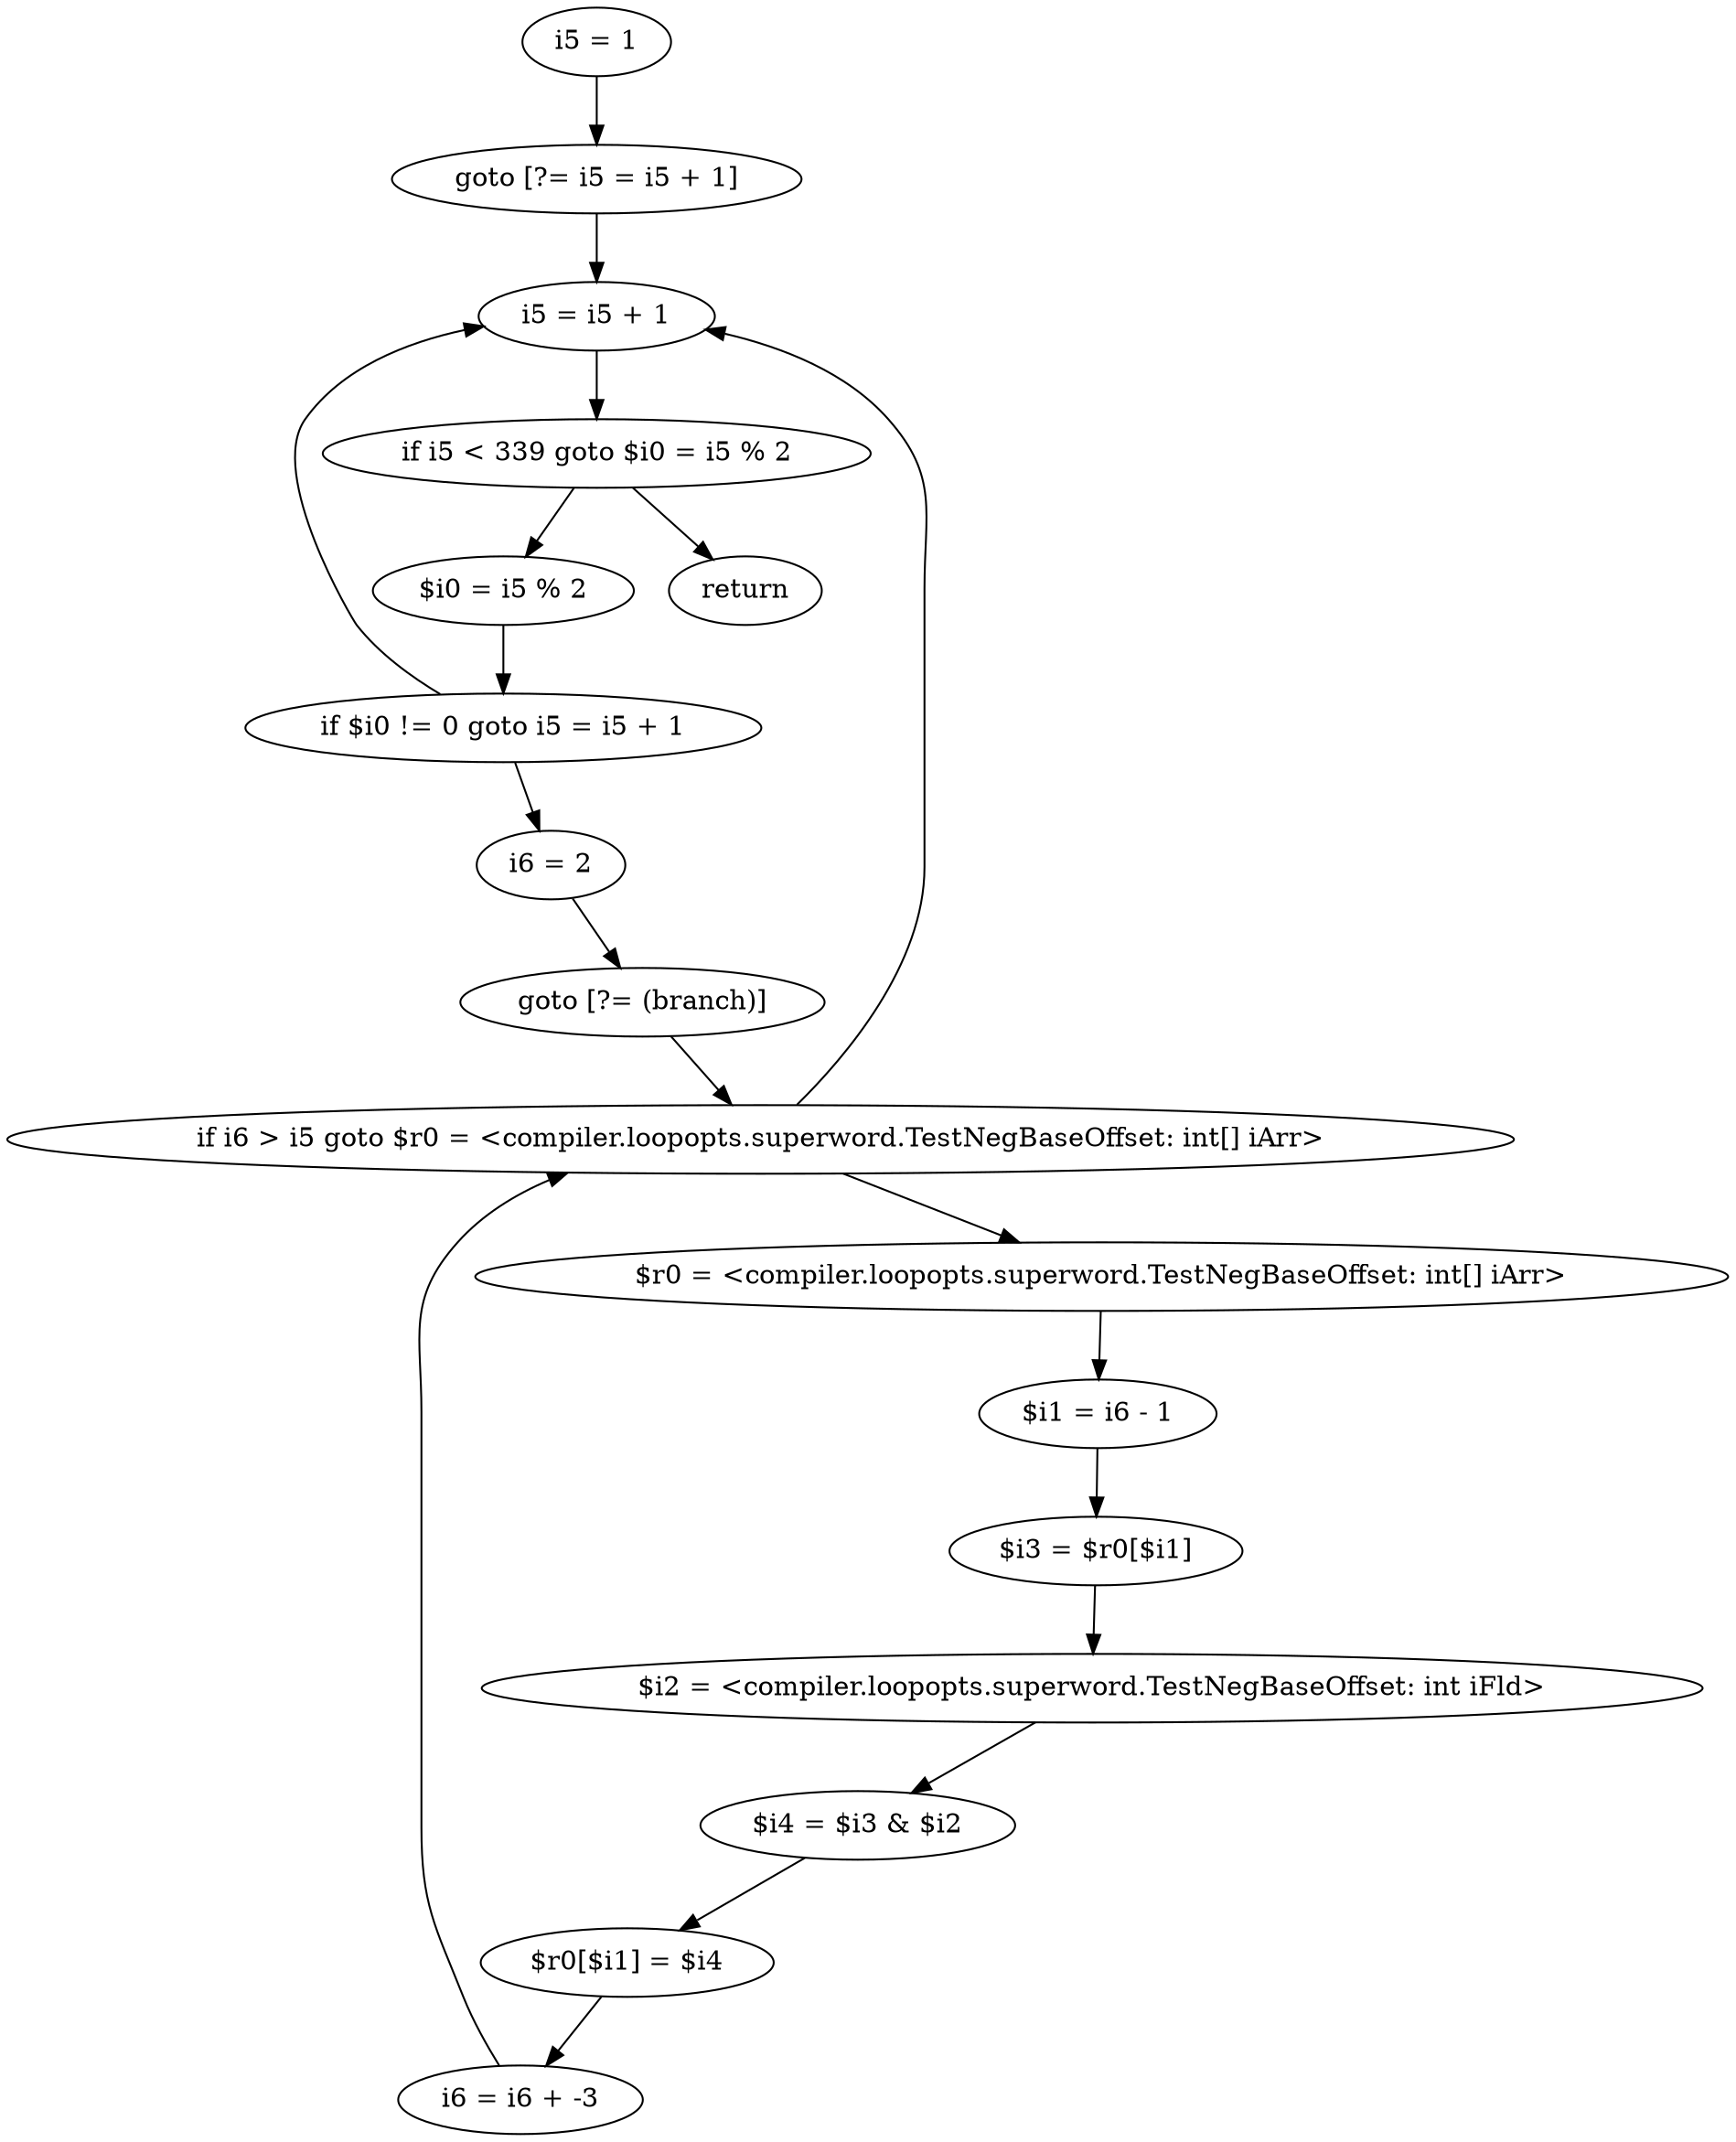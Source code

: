 digraph "unitGraph" {
    "i5 = 1"
    "goto [?= i5 = i5 + 1]"
    "$i0 = i5 % 2"
    "if $i0 != 0 goto i5 = i5 + 1"
    "i6 = 2"
    "goto [?= (branch)]"
    "$r0 = <compiler.loopopts.superword.TestNegBaseOffset: int[] iArr>"
    "$i1 = i6 - 1"
    "$i3 = $r0[$i1]"
    "$i2 = <compiler.loopopts.superword.TestNegBaseOffset: int iFld>"
    "$i4 = $i3 & $i2"
    "$r0[$i1] = $i4"
    "i6 = i6 + -3"
    "if i6 > i5 goto $r0 = <compiler.loopopts.superword.TestNegBaseOffset: int[] iArr>"
    "i5 = i5 + 1"
    "if i5 < 339 goto $i0 = i5 % 2"
    "return"
    "i5 = 1"->"goto [?= i5 = i5 + 1]";
    "goto [?= i5 = i5 + 1]"->"i5 = i5 + 1";
    "$i0 = i5 % 2"->"if $i0 != 0 goto i5 = i5 + 1";
    "if $i0 != 0 goto i5 = i5 + 1"->"i6 = 2";
    "if $i0 != 0 goto i5 = i5 + 1"->"i5 = i5 + 1";
    "i6 = 2"->"goto [?= (branch)]";
    "goto [?= (branch)]"->"if i6 > i5 goto $r0 = <compiler.loopopts.superword.TestNegBaseOffset: int[] iArr>";
    "$r0 = <compiler.loopopts.superword.TestNegBaseOffset: int[] iArr>"->"$i1 = i6 - 1";
    "$i1 = i6 - 1"->"$i3 = $r0[$i1]";
    "$i3 = $r0[$i1]"->"$i2 = <compiler.loopopts.superword.TestNegBaseOffset: int iFld>";
    "$i2 = <compiler.loopopts.superword.TestNegBaseOffset: int iFld>"->"$i4 = $i3 & $i2";
    "$i4 = $i3 & $i2"->"$r0[$i1] = $i4";
    "$r0[$i1] = $i4"->"i6 = i6 + -3";
    "i6 = i6 + -3"->"if i6 > i5 goto $r0 = <compiler.loopopts.superword.TestNegBaseOffset: int[] iArr>";
    "if i6 > i5 goto $r0 = <compiler.loopopts.superword.TestNegBaseOffset: int[] iArr>"->"i5 = i5 + 1";
    "if i6 > i5 goto $r0 = <compiler.loopopts.superword.TestNegBaseOffset: int[] iArr>"->"$r0 = <compiler.loopopts.superword.TestNegBaseOffset: int[] iArr>";
    "i5 = i5 + 1"->"if i5 < 339 goto $i0 = i5 % 2";
    "if i5 < 339 goto $i0 = i5 % 2"->"return";
    "if i5 < 339 goto $i0 = i5 % 2"->"$i0 = i5 % 2";
}
